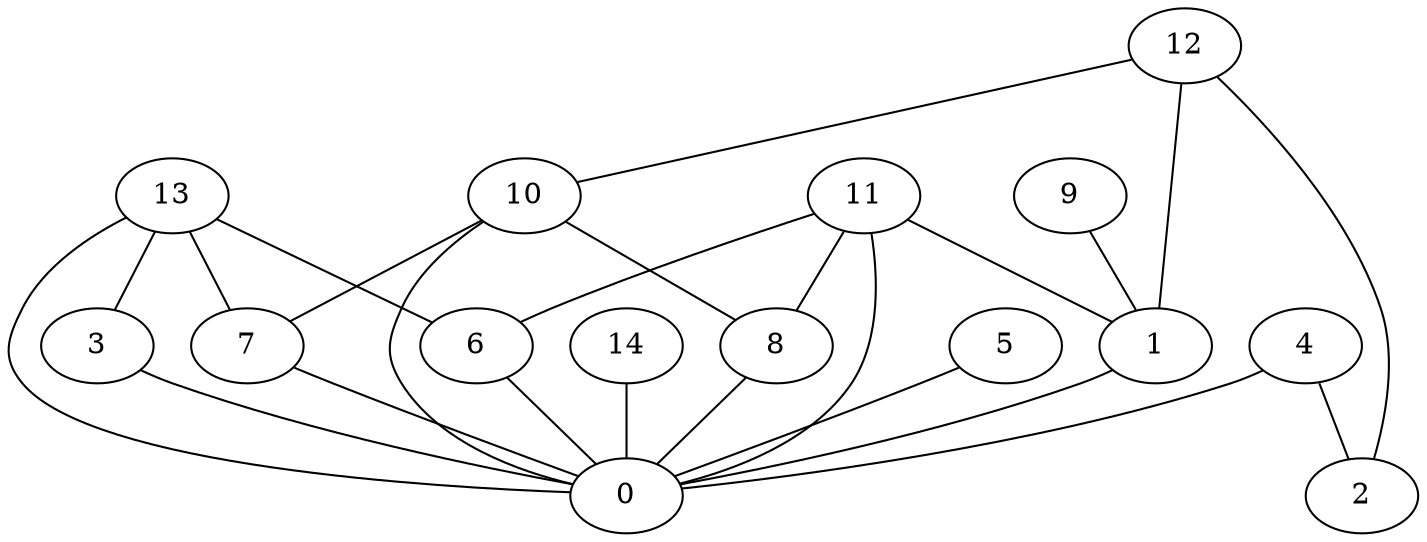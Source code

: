 digraph "sensornet-topology" {
label = "";
rankdir="BT";"0"->"1" [arrowhead = "both"] 
"0"->"3" [arrowhead = "both"] 
"0"->"4" [arrowhead = "both"] 
"0"->"5" [arrowhead = "both"] 
"0"->"6" [arrowhead = "both"] 
"0"->"7" [arrowhead = "both"] 
"0"->"8" [arrowhead = "both"] 
"0"->"10" [arrowhead = "both"] 
"0"->"11" [arrowhead = "both"] 
"0"->"13" [arrowhead = "both"] 
"0"->"14" [arrowhead = "both"] 
"1"->"9" [arrowhead = "both"] 
"1"->"11" [arrowhead = "both"] 
"1"->"12" [arrowhead = "both"] 
"2"->"4" [arrowhead = "both"] 
"2"->"12" [arrowhead = "both"] 
"3"->"13" [arrowhead = "both"] 
"6"->"11" [arrowhead = "both"] 
"6"->"13" [arrowhead = "both"] 
"7"->"10" [arrowhead = "both"] 
"7"->"13" [arrowhead = "both"] 
"8"->"10" [arrowhead = "both"] 
"8"->"11" [arrowhead = "both"] 
"10"->"12" [arrowhead = "both"] 
}
